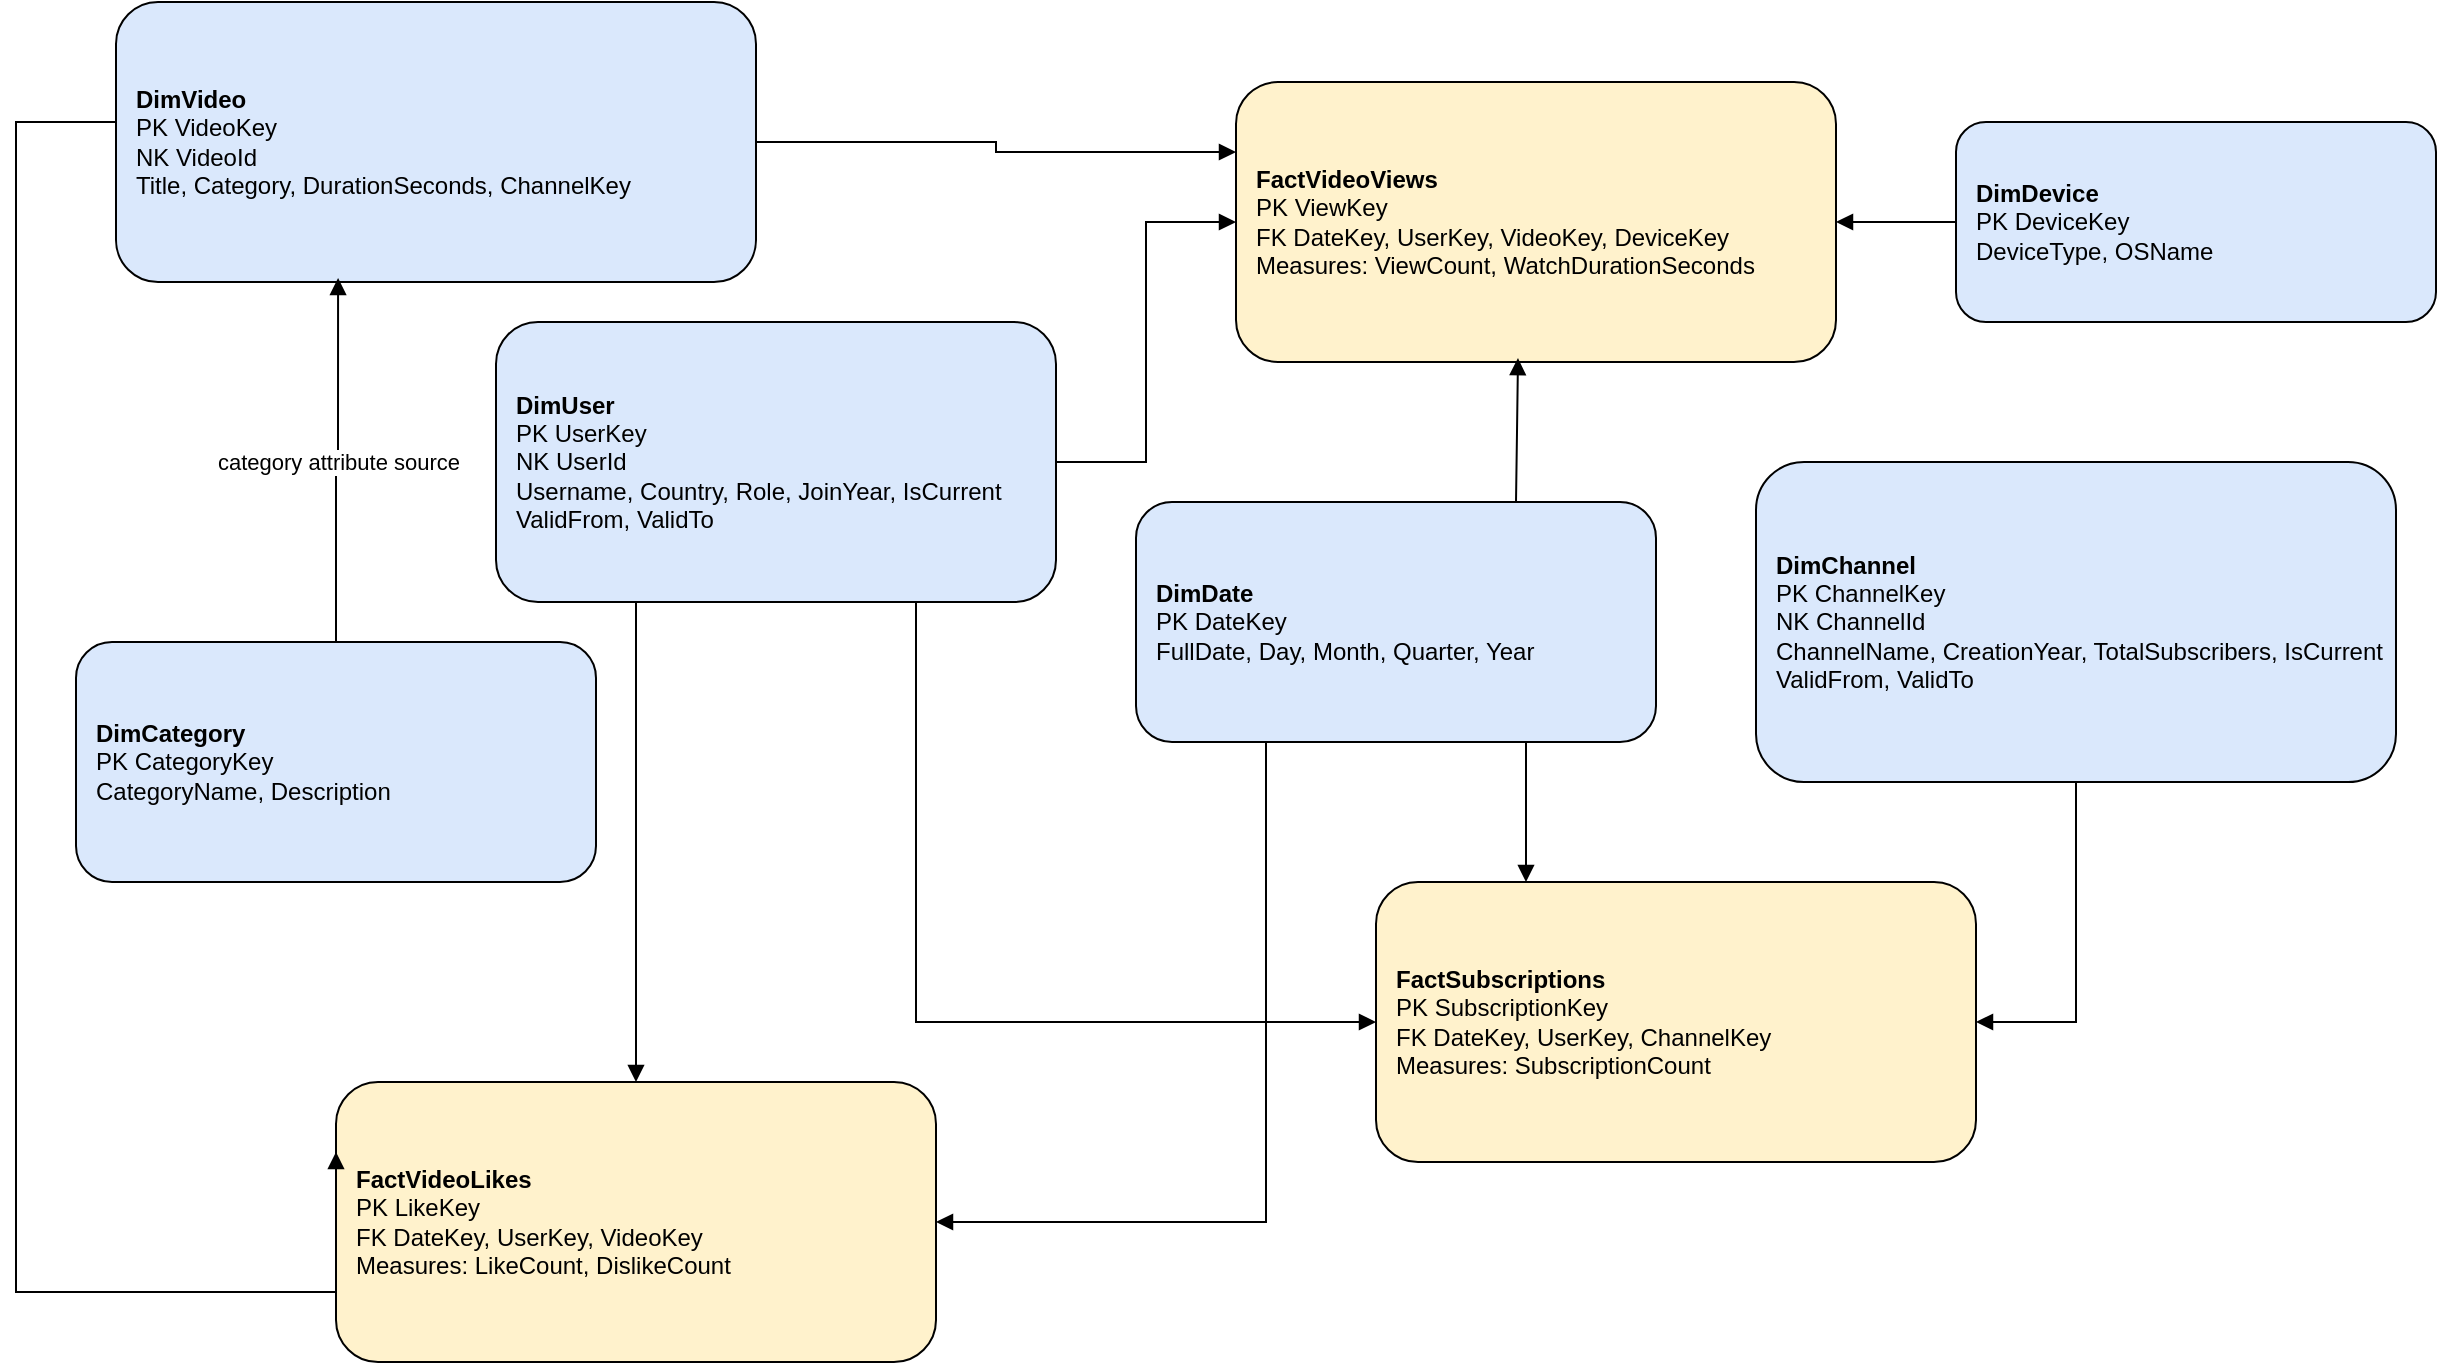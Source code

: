 <mxfile version="28.2.7">
  <diagram name="YouTube DWH Star Schema" id="0">
    <mxGraphModel dx="1385" dy="1846" grid="1" gridSize="10" guides="1" tooltips="1" connect="1" arrows="1" fold="1" page="1" pageScale="1" pageWidth="1920" pageHeight="1080" math="0" shadow="0">
      <root>
        <mxCell id="0" />
        <mxCell id="1" parent="0" />
        <mxCell id="f1" value="&lt;b&gt;FactVideoViews&lt;/b&gt;&lt;br/&gt;PK ViewKey&lt;br/&gt;FK DateKey, UserKey, VideoKey, DeviceKey&lt;br/&gt;Measures: ViewCount, WatchDurationSeconds" style="shape=rectangle;whiteSpace=wrap;html=1;rounded=1;fontSize=12;align=left;spacingLeft=8;fillColor=#fff2cc;" parent="1" vertex="1">
          <mxGeometry x="680" y="-30" width="300" height="140" as="geometry" />
        </mxCell>
        <mxCell id="f2" value="&lt;b&gt;FactVideoLikes&lt;/b&gt;&lt;br/&gt;PK LikeKey&lt;br/&gt;FK DateKey, UserKey, VideoKey&lt;br/&gt;Measures: LikeCount, DislikeCount" style="shape=rectangle;whiteSpace=wrap;html=1;rounded=1;fontSize=12;align=left;spacingLeft=8;fillColor=#fff2cc;" parent="1" vertex="1">
          <mxGeometry x="230" y="470" width="300" height="140" as="geometry" />
        </mxCell>
        <mxCell id="f3" value="&lt;b&gt;FactSubscriptions&lt;/b&gt;&lt;br/&gt;PK SubscriptionKey&lt;br/&gt;FK DateKey, UserKey, ChannelKey&lt;br/&gt;Measures: SubscriptionCount" style="shape=rectangle;whiteSpace=wrap;html=1;rounded=1;fontSize=12;align=left;spacingLeft=8;fillColor=#fff2cc;" parent="1" vertex="1">
          <mxGeometry x="750" y="370" width="300" height="140" as="geometry" />
        </mxCell>
        <mxCell id="d1" value="&lt;b&gt;DimDate&lt;/b&gt;&lt;br/&gt;PK DateKey&lt;br/&gt;FullDate, Day, Month, Quarter, Year" style="shape=rectangle;whiteSpace=wrap;html=1;rounded=1;fontSize=12;align=left;spacingLeft=8;fillColor=#dae8fc;" parent="1" vertex="1">
          <mxGeometry x="630" y="180" width="260" height="120" as="geometry" />
        </mxCell>
        <mxCell id="d2" value="&lt;b&gt;DimUser&lt;/b&gt;&lt;br/&gt;PK UserKey&lt;br/&gt;NK UserId&lt;br/&gt;Username, Country, Role, JoinYear, IsCurrent&lt;br/&gt;ValidFrom, ValidTo" style="shape=rectangle;whiteSpace=wrap;html=1;rounded=1;fontSize=12;align=left;spacingLeft=8;fillColor=#dae8fc;" parent="1" vertex="1">
          <mxGeometry x="310" y="90" width="280" height="140" as="geometry" />
        </mxCell>
        <mxCell id="d3" value="&lt;b&gt;DimVideo&lt;/b&gt;&lt;br/&gt;PK VideoKey&lt;br/&gt;NK VideoId&lt;br/&gt;Title, Category, DurationSeconds, ChannelKey" style="shape=rectangle;whiteSpace=wrap;html=1;rounded=1;fontSize=12;align=left;spacingLeft=8;fillColor=#dae8fc;" parent="1" vertex="1">
          <mxGeometry x="120" y="-70" width="320" height="140" as="geometry" />
        </mxCell>
        <mxCell id="d4" value="&lt;b&gt;DimChannel&lt;/b&gt;&lt;br/&gt;PK ChannelKey&lt;br/&gt;NK ChannelId&lt;br/&gt;ChannelName, CreationYear, TotalSubscribers, IsCurrent&lt;br/&gt;ValidFrom, ValidTo" style="shape=rectangle;whiteSpace=wrap;html=1;rounded=1;fontSize=12;align=left;spacingLeft=8;fillColor=#dae8fc;" parent="1" vertex="1">
          <mxGeometry x="940" y="160" width="320" height="160" as="geometry" />
        </mxCell>
        <mxCell id="d5" value="&lt;b&gt;DimCategory&lt;/b&gt;&lt;br/&gt;PK CategoryKey&lt;br/&gt;CategoryName, Description" style="shape=rectangle;whiteSpace=wrap;html=1;rounded=1;fontSize=12;align=left;spacingLeft=8;fillColor=#dae8fc;" parent="1" vertex="1">
          <mxGeometry x="100" y="250" width="260" height="120" as="geometry" />
        </mxCell>
        <mxCell id="d6" value="&lt;b&gt;DimDevice&lt;/b&gt;&lt;br/&gt;PK DeviceKey&lt;br/&gt;DeviceType, OSName" style="shape=rectangle;whiteSpace=wrap;html=1;rounded=1;fontSize=12;align=left;spacingLeft=8;fillColor=#dae8fc;" parent="1" vertex="1">
          <mxGeometry x="1040" y="-10" width="240" height="100" as="geometry" />
        </mxCell>
        <mxCell id="e1" value="" style="edgeStyle=orthogonalEdgeStyle;rounded=0;html=1;endArrow=block;entryX=0.47;entryY=0.986;entryDx=0;entryDy=0;entryPerimeter=0;" parent="1" target="f1" edge="1">
          <mxGeometry relative="1" as="geometry">
            <mxPoint x="820" y="180" as="sourcePoint" />
          </mxGeometry>
        </mxCell>
        <mxCell id="e2" value="" style="edgeStyle=orthogonalEdgeStyle;rounded=0;html=1;endArrow=block;" parent="1" source="d2" target="f1" edge="1">
          <mxGeometry relative="1" as="geometry" />
        </mxCell>
        <mxCell id="e3" value="" style="edgeStyle=orthogonalEdgeStyle;rounded=0;html=1;endArrow=block;entryX=0;entryY=0.25;entryDx=0;entryDy=0;" parent="1" source="d3" target="f1" edge="1">
          <mxGeometry relative="1" as="geometry" />
        </mxCell>
        <mxCell id="e4" value="" style="edgeStyle=orthogonalEdgeStyle;rounded=0;html=1;endArrow=block;" parent="1" source="d6" target="f1" edge="1">
          <mxGeometry relative="1" as="geometry" />
        </mxCell>
        <mxCell id="e5" value="" style="edgeStyle=orthogonalEdgeStyle;rounded=0;html=1;endArrow=block;entryX=1;entryY=0.5;entryDx=0;entryDy=0;exitX=0.25;exitY=1;exitDx=0;exitDy=0;" parent="1" source="d1" target="f2" edge="1">
          <mxGeometry relative="1" as="geometry">
            <mxPoint x="220" y="490" as="targetPoint" />
            <Array as="points">
              <mxPoint x="695" y="540" />
            </Array>
          </mxGeometry>
        </mxCell>
        <mxCell id="e6" value="" style="edgeStyle=orthogonalEdgeStyle;rounded=0;html=1;endArrow=block;entryX=0.5;entryY=0;entryDx=0;entryDy=0;exitX=0.25;exitY=1;exitDx=0;exitDy=0;" parent="1" source="d2" target="f2" edge="1">
          <mxGeometry relative="1" as="geometry" />
        </mxCell>
        <mxCell id="e7" value="" style="edgeStyle=orthogonalEdgeStyle;rounded=0;html=1;endArrow=block;entryX=0;entryY=0.25;entryDx=0;entryDy=0;exitX=0;exitY=0.5;exitDx=0;exitDy=0;" parent="1" source="d3" target="f2" edge="1">
          <mxGeometry relative="1" as="geometry">
            <mxPoint x="200" y="60" as="sourcePoint" />
            <Array as="points">
              <mxPoint x="70" y="-10" />
              <mxPoint x="70" y="575" />
            </Array>
          </mxGeometry>
        </mxCell>
        <mxCell id="e8" value="" style="edgeStyle=orthogonalEdgeStyle;rounded=0;html=1;endArrow=block;entryX=0.25;entryY=0;entryDx=0;entryDy=0;exitX=0.75;exitY=1;exitDx=0;exitDy=0;" parent="1" source="d1" target="f3" edge="1">
          <mxGeometry relative="1" as="geometry" />
        </mxCell>
        <mxCell id="e9" value="" style="edgeStyle=orthogonalEdgeStyle;rounded=0;html=1;endArrow=block;entryX=0;entryY=0.5;entryDx=0;entryDy=0;exitX=0.75;exitY=1;exitDx=0;exitDy=0;" parent="1" source="d2" target="f3" edge="1">
          <mxGeometry relative="1" as="geometry" />
        </mxCell>
        <mxCell id="e10" value="" style="edgeStyle=orthogonalEdgeStyle;rounded=0;html=1;endArrow=block;entryX=1;entryY=0.5;entryDx=0;entryDy=0;" parent="1" source="d4" target="f3" edge="1">
          <mxGeometry relative="1" as="geometry" />
        </mxCell>
        <mxCell id="e11" value="category attribute source" style="edgeStyle=orthogonalEdgeStyle;rounded=0;html=1;endArrow=block;entryX=0.347;entryY=0.986;entryDx=0;entryDy=0;entryPerimeter=0;" parent="1" source="d5" target="d3" edge="1">
          <mxGeometry relative="1" as="geometry" />
        </mxCell>
      </root>
    </mxGraphModel>
  </diagram>
</mxfile>
